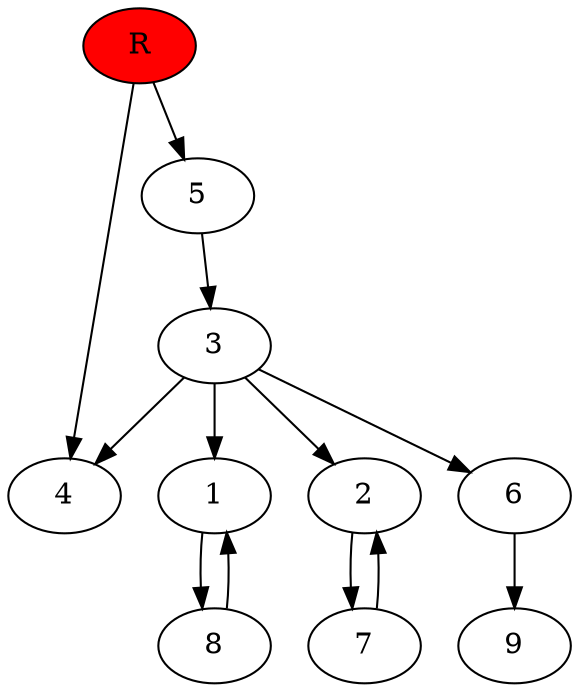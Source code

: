 digraph prb6671 {
	1
	2
	3
	4
	5
	6
	7
	8
	R [fillcolor="#ff0000" style=filled]
	1 -> 8
	2 -> 7
	3 -> 1
	3 -> 2
	3 -> 4
	3 -> 6
	5 -> 3
	6 -> 9
	7 -> 2
	8 -> 1
	R -> 4
	R -> 5
}
